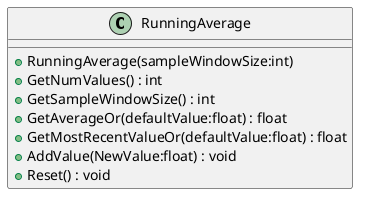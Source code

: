 @startuml
class RunningAverage {
    + RunningAverage(sampleWindowSize:int)
    + GetNumValues() : int
    + GetSampleWindowSize() : int
    + GetAverageOr(defaultValue:float) : float
    + GetMostRecentValueOr(defaultValue:float) : float
    + AddValue(NewValue:float) : void
    + Reset() : void
}
@enduml
